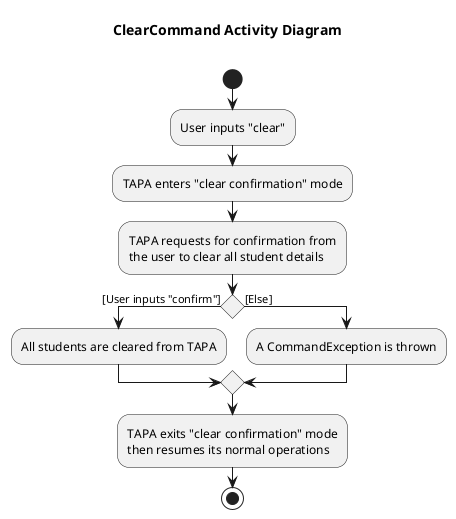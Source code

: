 @startuml

title ClearCommand Activity Diagram\n

start
:User inputs "clear";
:TAPA enters "clear confirmation" mode;
:TAPA requests for confirmation from
the user to clear all student details;

'Since the beta syntax does not support placing the condition outside the
'diamond we place it as the true branch instead.

if () then ([User inputs "confirm"])
    :All students are cleared from TAPA;
else ([Else])
    :A CommandException is thrown;
endif

:TAPA exits "clear confirmation" mode
then resumes its normal operations;

stop
@enduml
